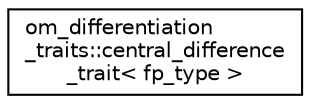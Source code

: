 digraph "Graphical Class Hierarchy"
{
 // LATEX_PDF_SIZE
  edge [fontname="Helvetica",fontsize="10",labelfontname="Helvetica",labelfontsize="10"];
  node [fontname="Helvetica",fontsize="10",shape=record];
  rankdir="LR";
  Node0 [label="om_differentiation\l_traits::central_difference\l_trait\< fp_type \>",height=0.2,width=0.4,color="black", fillcolor="white", style="filled",URL="$structom__differentiation__traits_1_1central__difference__trait.html",tooltip="central difference trait"];
}
